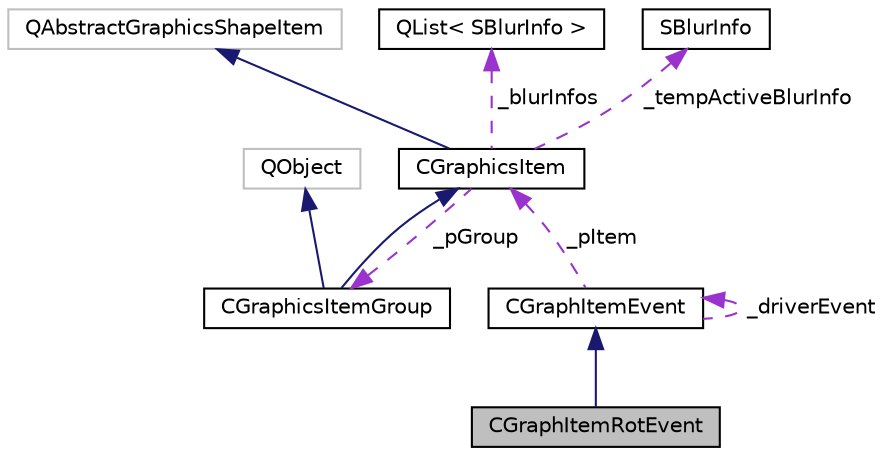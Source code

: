 digraph "CGraphItemRotEvent"
{
  edge [fontname="Helvetica",fontsize="10",labelfontname="Helvetica",labelfontsize="10"];
  node [fontname="Helvetica",fontsize="10",shape=record];
  Node2 [label="CGraphItemRotEvent",height=0.2,width=0.4,color="black", fillcolor="grey75", style="filled", fontcolor="black"];
  Node3 -> Node2 [dir="back",color="midnightblue",fontsize="10",style="solid",fontname="Helvetica"];
  Node3 [label="CGraphItemEvent",height=0.2,width=0.4,color="black", fillcolor="white", style="filled",URL="$class_c_graph_item_event.html"];
  Node4 -> Node3 [dir="back",color="darkorchid3",fontsize="10",style="dashed",label=" _pItem" ,fontname="Helvetica"];
  Node4 [label="CGraphicsItem",height=0.2,width=0.4,color="black", fillcolor="white", style="filled",URL="$class_c_graphics_item.html"];
  Node5 -> Node4 [dir="back",color="midnightblue",fontsize="10",style="solid",fontname="Helvetica"];
  Node5 [label="QAbstractGraphicsShapeItem",height=0.2,width=0.4,color="grey75", fillcolor="white", style="filled"];
  Node6 -> Node4 [dir="back",color="darkorchid3",fontsize="10",style="dashed",label=" _blurInfos" ,fontname="Helvetica"];
  Node6 [label="QList\< SBlurInfo \>",height=0.2,width=0.4,color="black", fillcolor="white", style="filled",URL="$class_q_list.html"];
  Node7 -> Node4 [dir="back",color="darkorchid3",fontsize="10",style="dashed",label=" _pGroup" ,fontname="Helvetica"];
  Node7 [label="CGraphicsItemGroup",height=0.2,width=0.4,color="black", fillcolor="white", style="filled",URL="$class_c_graphics_item_group.html",tooltip="The CGraphicsItemGroup class 组合图元管理类 所有的图元操作都通过该类执行。 "];
  Node8 -> Node7 [dir="back",color="midnightblue",fontsize="10",style="solid",fontname="Helvetica"];
  Node8 [label="QObject",height=0.2,width=0.4,color="grey75", fillcolor="white", style="filled"];
  Node4 -> Node7 [dir="back",color="midnightblue",fontsize="10",style="solid",fontname="Helvetica"];
  Node9 -> Node4 [dir="back",color="darkorchid3",fontsize="10",style="dashed",label=" _tempActiveBlurInfo" ,fontname="Helvetica"];
  Node9 [label="SBlurInfo",height=0.2,width=0.4,color="black", fillcolor="white", style="filled",URL="$struct_s_blur_info.html"];
  Node3 -> Node3 [dir="back",color="darkorchid3",fontsize="10",style="dashed",label=" _driverEvent" ,fontname="Helvetica"];
}
